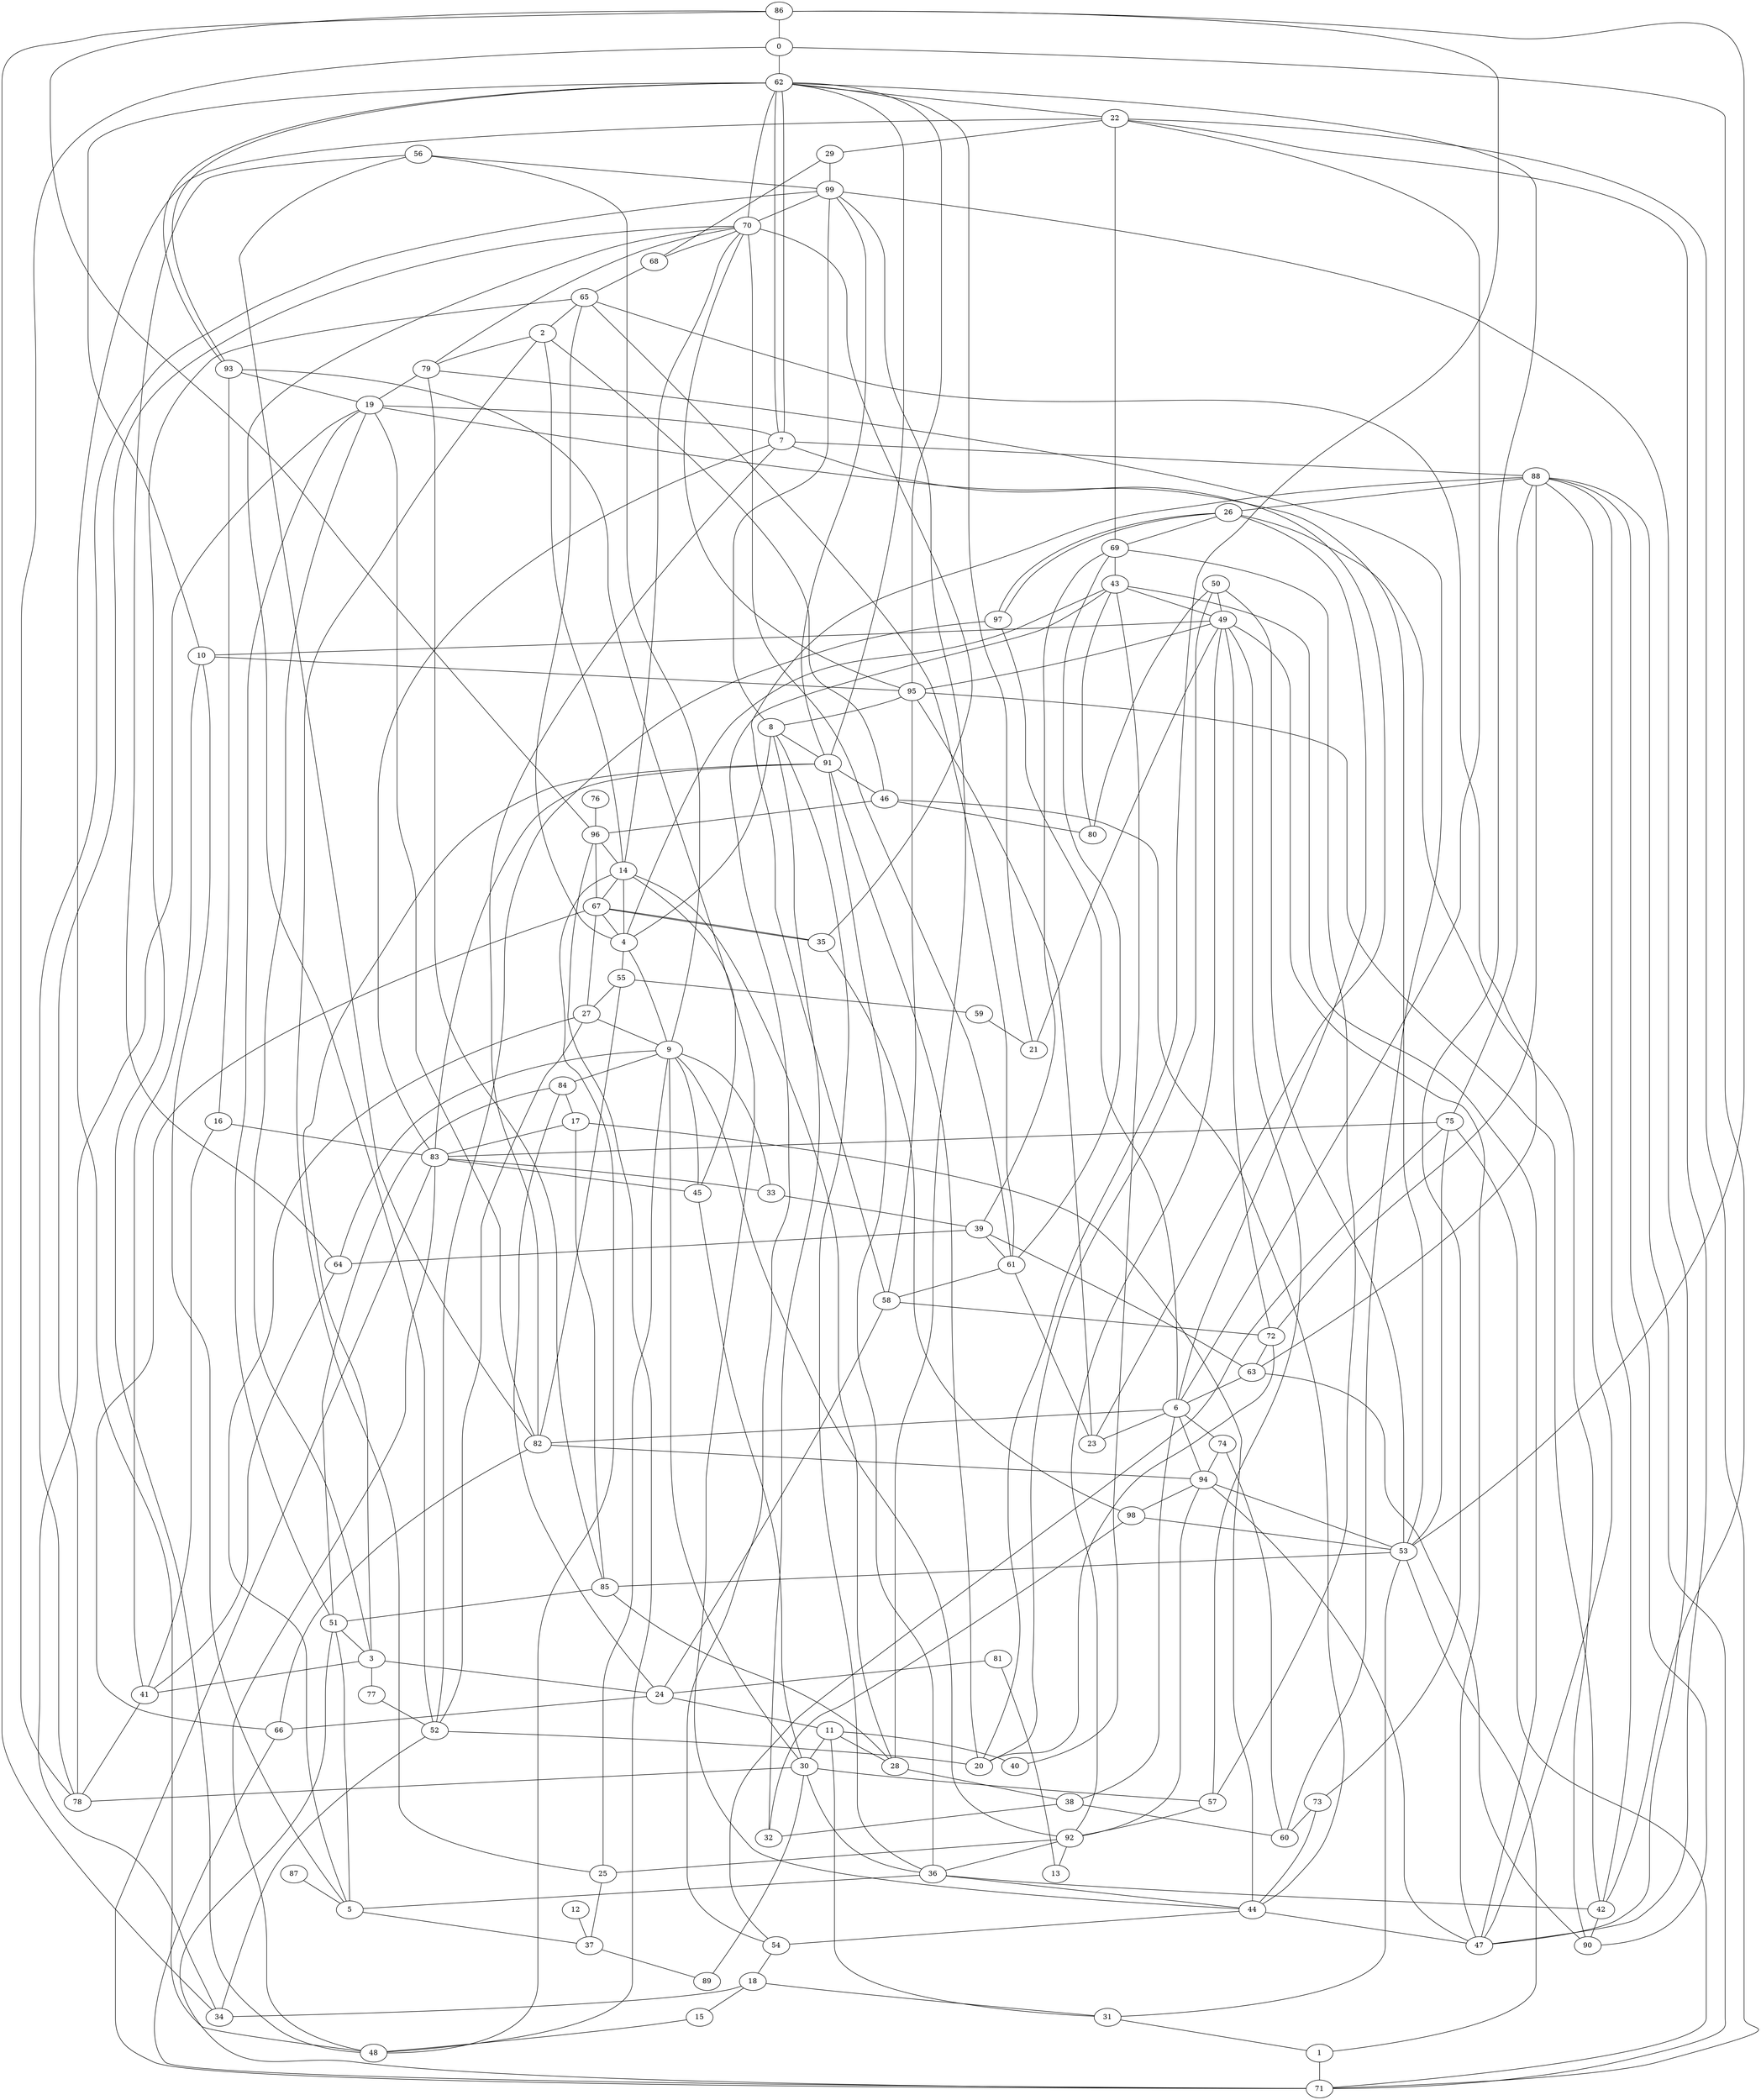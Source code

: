 graph a { 
0--62;
1--71;
2--25;
2--79;
3--19;
3--24;
3--41;
3--77;
3--91;
4--8;
4--43;
4--55;
5--10;
5--27;
5--37;
6--22;
6--23;
6--26;
6--38;
6--74;
6--82;
6--94;
7--62;
7--88;
8--32;
8--36;
8--91;
8--99;
9--4;
9--25;
9--45;
9--84;
10--62;
10--95;
11--28;
11--30;
11--31;
11--40;
12--37;
14--2;
14--4;
14--28;
14--45;
14--48;
14--67;
14--70;
15--48;
16--41;
16--83;
17--44;
17--83;
18--15;
18--31;
18--34;
19--7;
19--34;
19--53;
20--72;
22--29;
23--7;
23--61;
23--95;
24--11;
24--58;
24--66;
24--84;
25--37;
26--69;
26--90;
26--97;
27--9;
27--52;
27--67;
28--38;
28--99;
29--99;
30--9;
30--57;
30--78;
30--89;
31--1;
33--9;
33--39;
35--67;
35--70;
35--98;
36--5;
36--30;
36--42;
36--44;
37--89;
38--32;
38--60;
39--61;
39--64;
39--69;
41--10;
41--78;
42--0;
42--90;
43--40;
43--49;
43--80;
44--46;
44--47;
44--54;
45--30;
46--2;
46--80;
46--96;
47--22;
47--43;
47--49;
47--99;
48--22;
48--65;
48--83;
48--96;
49--10;
49--21;
49--57;
49--72;
49--92;
49--95;
50--20;
50--49;
50--53;
50--80;
51--3;
51--5;
51--19;
51--71;
51--84;
52--20;
52--34;
52--70;
53--1;
53--31;
53--85;
53--94;
54--18;
54--43;
55--27;
55--59;
56--9;
56--64;
56--82;
56--99;
57--69;
57--92;
58--72;
58--88;
59--21;
61--58;
61--70;
62--7;
62--21;
62--22;
62--73;
62--93;
62--95;
63--6;
63--39;
63--65;
64--9;
64--41;
65--2;
65--4;
65--61;
66--67;
66--71;
67--4;
67--35;
67--96;
68--29;
68--65;
69--22;
69--43;
69--61;
70--62;
70--68;
70--78;
71--22;
72--63;
72--88;
73--44;
73--60;
74--60;
74--94;
75--53;
75--54;
75--71;
75--83;
76--96;
77--52;
78--0;
79--19;
79--60;
79--70;
81--13;
81--24;
82--7;
82--19;
82--55;
82--66;
82--94;
83--7;
83--33;
83--45;
83--71;
83--91;
84--17;
85--17;
85--28;
85--51;
85--79;
86--0;
86--20;
86--34;
86--53;
86--96;
87--5;
88--26;
88--42;
88--47;
88--71;
88--75;
90--63;
90--88;
91--20;
91--36;
91--46;
91--62;
91--99;
92--9;
92--13;
92--25;
92--36;
92--94;
93--16;
93--19;
93--44;
93--62;
94--47;
94--98;
95--8;
95--42;
95--58;
95--70;
96--14;
97--6;
97--26;
97--52;
98--32;
98--53;
99--70;
99--78;
}